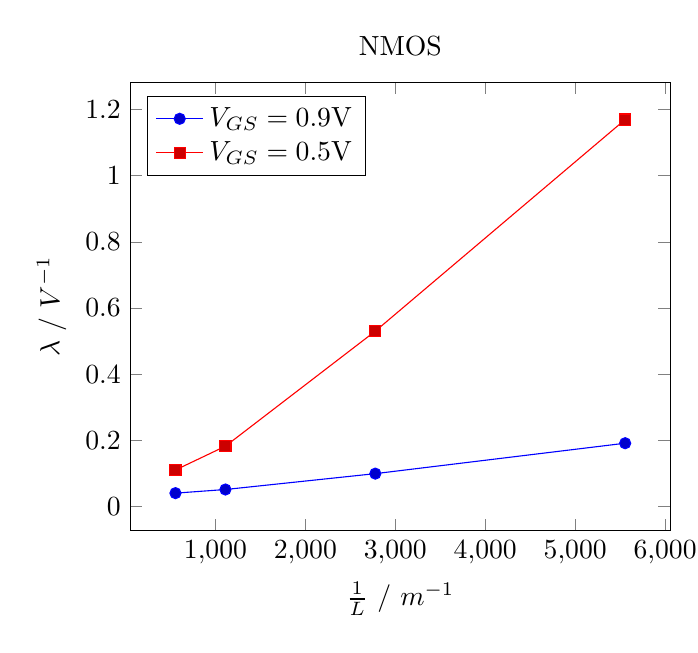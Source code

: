 
\begin{tikzpicture}[trim axis right]
\begin{axis}[ 
xlabel=${\frac{1}{L}}$ / $m^{-1}$, 
ylabel=$\lambda$ / $V^{-1}$,
%grid=major,
legend entries={$V_{GS}=0.9$V,$V_{GS}=0.5$V},
legend pos=north west,
title=NMOS,
]
\addplot coordinates {
	(1/180e-6,0.191)
	(1/360e-6,0.099)
	(1/900e-6,0.051)
	(1/1800e-6,0.04)
};
\addplot coordinates {
	(1/180e-6,1.17)
	(1/360e-6,0.53)
	(1/900e-6,0.182)
	(1/1800e-6,0.11)
};

\end{axis}

\end{tikzpicture}